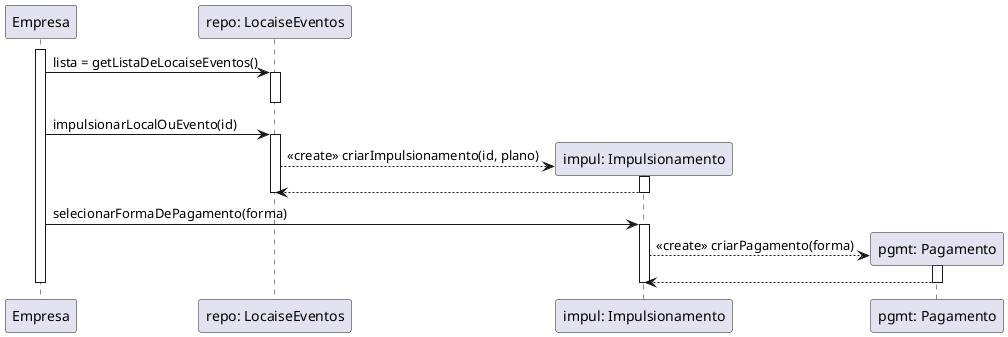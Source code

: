 @startuml
participant Empresa as E
participant "repo: LocaiseEventos" as LE
participant "impul: Impulsionamento" as I
participant "pgmt: Pagamento" as P

activate E
E -> LE: lista = getListaDeLocaiseEventos()
activate LE
deactivate LE

E -> LE: impulsionarLocalOuEvento(id)
activate LE

create I
LE --> I: <<create>> criarImpulsionamento(id, plano)
activate I
I --> LE
deactivate I
deactivate LE

E -> I: selecionarFormaDePagamento(forma)
activate I

create P
I --> P: <<create>> criarPagamento(forma)
activate P
P --> I
deactivate P

deactivate I
deactivate E
@enduml
